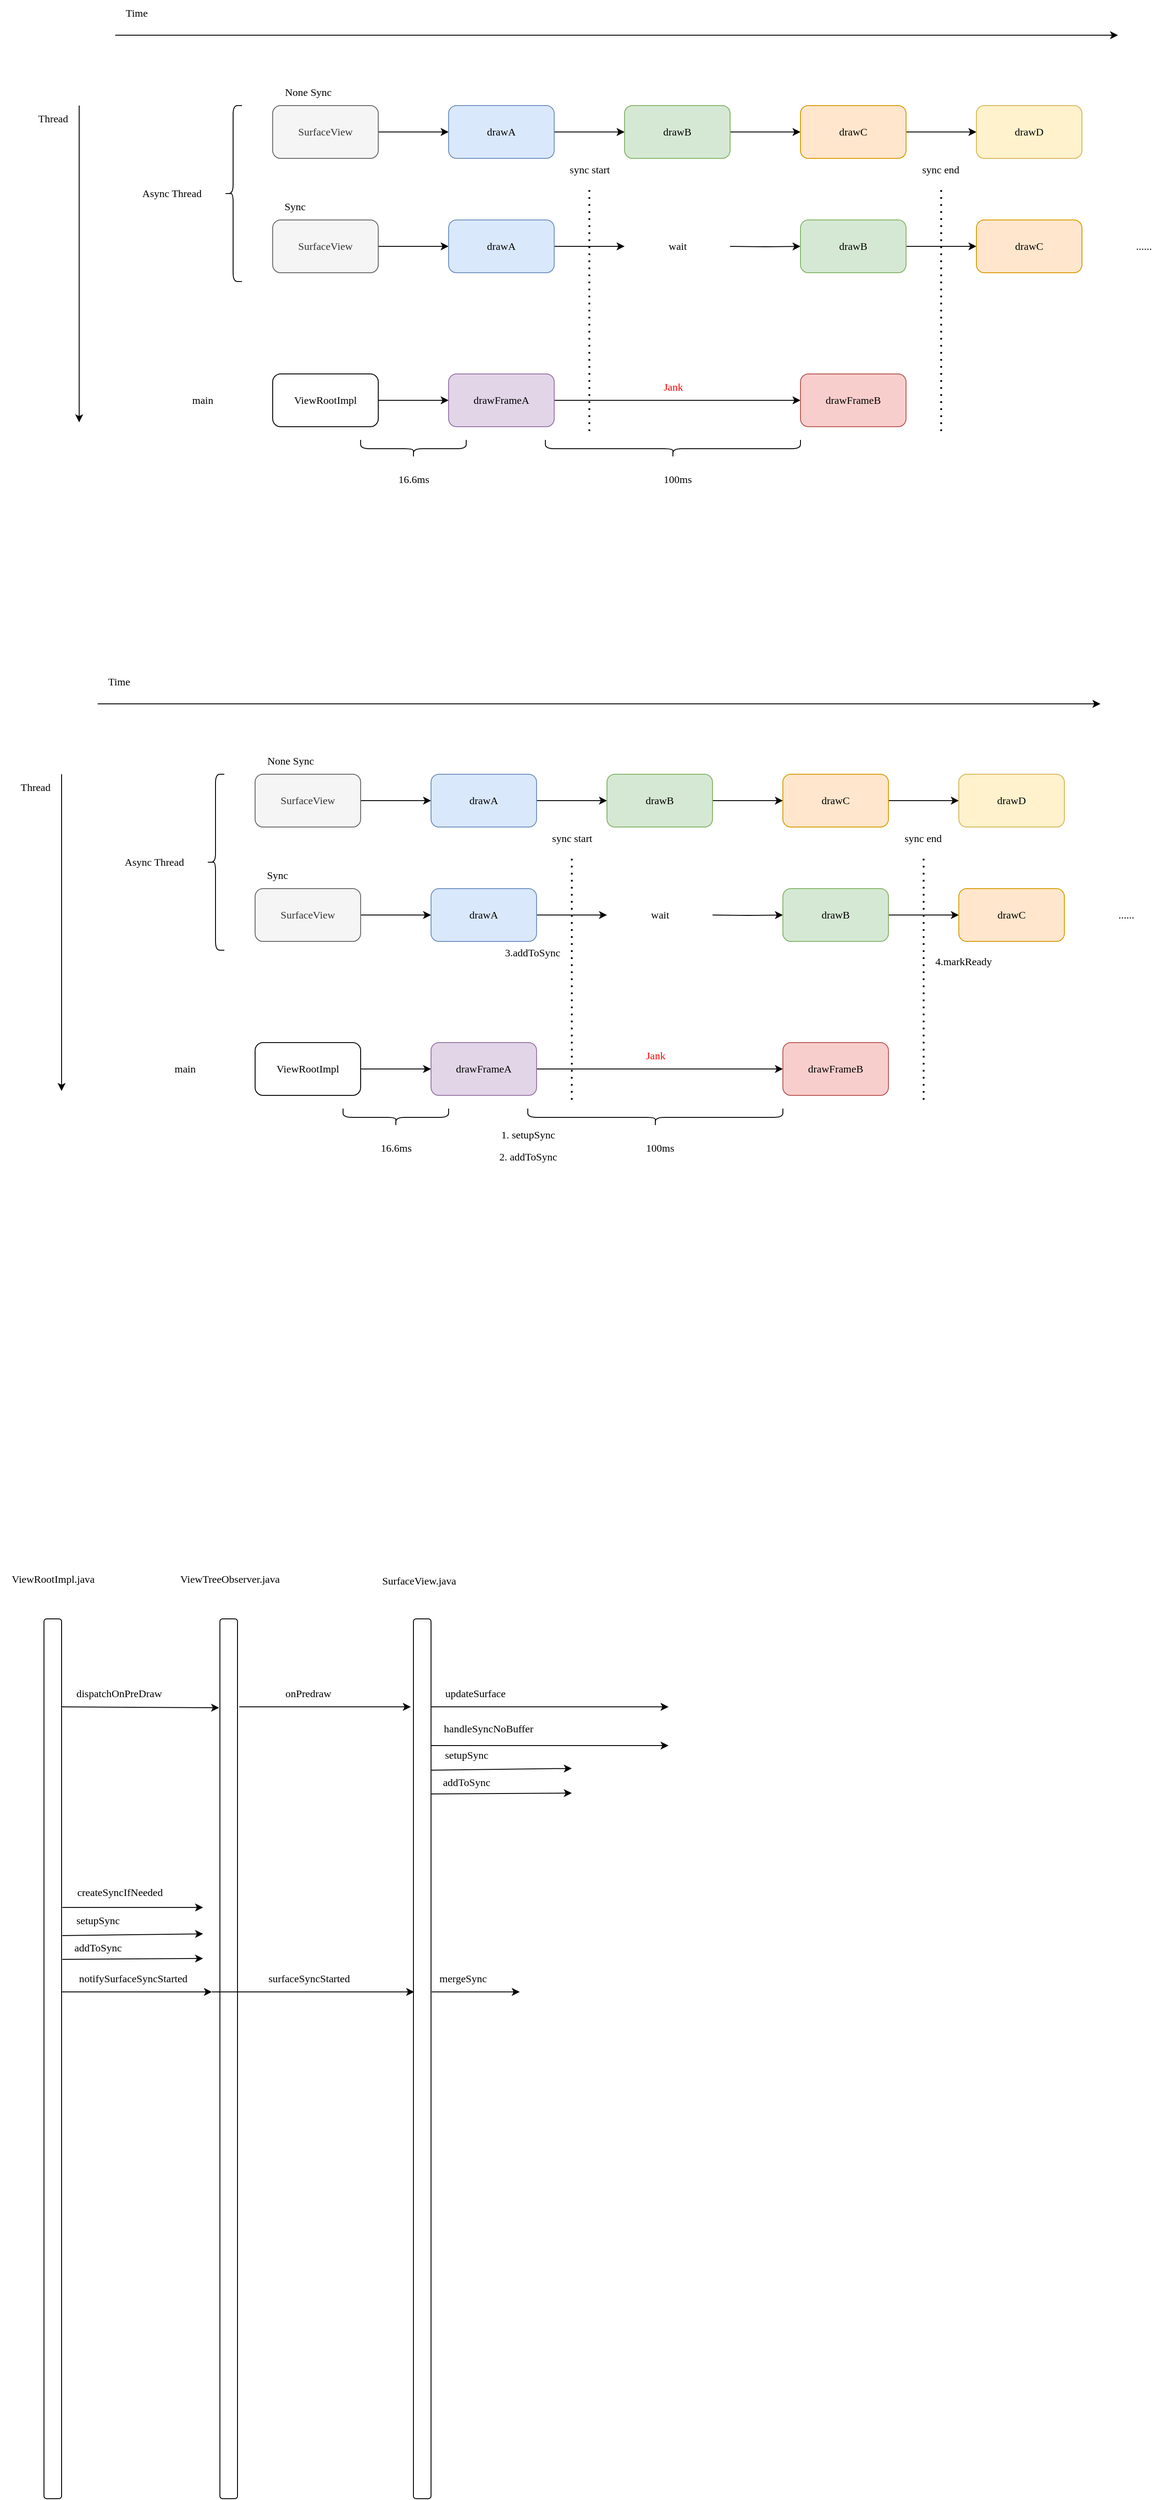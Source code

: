 <mxfile version="25.0.2">
  <diagram name="第 1 页" id="qQHevIHSkx1p849gKRaN">
    <mxGraphModel dx="1966" dy="913" grid="0" gridSize="10" guides="1" tooltips="1" connect="1" arrows="0" fold="1" page="0" pageScale="1" pageWidth="827" pageHeight="1169" math="0" shadow="0">
      <root>
        <mxCell id="0" />
        <mxCell id="1" parent="0" />
        <mxCell id="Lk6fAnRTTomXWJytLBUB-11" value="" style="edgeStyle=orthogonalEdgeStyle;rounded=1;orthogonalLoop=1;jettySize=auto;html=1;fontFamily=Comic Sans MS;" parent="1" source="ReYYnzC1Y4p1CxVWin35-1" target="Lk6fAnRTTomXWJytLBUB-10" edge="1">
          <mxGeometry relative="1" as="geometry" />
        </mxCell>
        <mxCell id="ReYYnzC1Y4p1CxVWin35-1" value="SurfaceView" style="whiteSpace=wrap;html=1;fontFamily=Comic Sans MS;rounded=1;fillColor=#f5f5f5;fontColor=#333333;strokeColor=#666666;" parent="1" vertex="1">
          <mxGeometry x="280" y="250" width="120" height="60" as="geometry" />
        </mxCell>
        <mxCell id="Lk6fAnRTTomXWJytLBUB-6" value="" style="edgeStyle=orthogonalEdgeStyle;rounded=1;orthogonalLoop=1;jettySize=auto;html=1;fontFamily=Comic Sans MS;" parent="1" source="Lk6fAnRTTomXWJytLBUB-1" target="Lk6fAnRTTomXWJytLBUB-5" edge="1">
          <mxGeometry relative="1" as="geometry" />
        </mxCell>
        <mxCell id="Lk6fAnRTTomXWJytLBUB-1" value="ViewRootImpl" style="whiteSpace=wrap;html=1;fontFamily=Comic Sans MS;rounded=1;" parent="1" vertex="1">
          <mxGeometry x="280" y="555" width="120" height="60" as="geometry" />
        </mxCell>
        <mxCell id="Lk6fAnRTTomXWJytLBUB-3" value="Async Thread" style="text;html=1;align=center;verticalAlign=middle;resizable=0;points=[];autosize=1;strokeColor=none;fillColor=none;fontFamily=Comic Sans MS;rounded=1;" parent="1" vertex="1">
          <mxGeometry x="120" y="335" width="90" height="30" as="geometry" />
        </mxCell>
        <mxCell id="Lk6fAnRTTomXWJytLBUB-4" value="main" style="text;html=1;align=center;verticalAlign=middle;resizable=0;points=[];autosize=1;strokeColor=none;fillColor=none;fontFamily=Comic Sans MS;rounded=1;" parent="1" vertex="1">
          <mxGeometry x="175" y="570" width="50" height="30" as="geometry" />
        </mxCell>
        <mxCell id="Lk6fAnRTTomXWJytLBUB-18" style="edgeStyle=orthogonalEdgeStyle;rounded=1;orthogonalLoop=1;jettySize=auto;html=1;fontFamily=Comic Sans MS;" parent="1" source="Lk6fAnRTTomXWJytLBUB-5" target="Lk6fAnRTTomXWJytLBUB-8" edge="1">
          <mxGeometry relative="1" as="geometry">
            <mxPoint x="830" y="585" as="targetPoint" />
          </mxGeometry>
        </mxCell>
        <mxCell id="Lk6fAnRTTomXWJytLBUB-5" value="drawFrameA" style="whiteSpace=wrap;html=1;fontFamily=Comic Sans MS;rounded=1;fillColor=#e1d5e7;strokeColor=#9673a6;" parent="1" vertex="1">
          <mxGeometry x="480" y="555" width="120" height="60" as="geometry" />
        </mxCell>
        <mxCell id="Lk6fAnRTTomXWJytLBUB-8" value="drawFrameB" style="whiteSpace=wrap;html=1;fontFamily=Comic Sans MS;rounded=1;fillColor=#f8cecc;strokeColor=#b85450;" parent="1" vertex="1">
          <mxGeometry x="880" y="555" width="120" height="60" as="geometry" />
        </mxCell>
        <mxCell id="Lk6fAnRTTomXWJytLBUB-13" value="" style="edgeStyle=orthogonalEdgeStyle;rounded=1;orthogonalLoop=1;jettySize=auto;html=1;fontFamily=Comic Sans MS;" parent="1" source="Lk6fAnRTTomXWJytLBUB-10" target="Lk6fAnRTTomXWJytLBUB-12" edge="1">
          <mxGeometry relative="1" as="geometry" />
        </mxCell>
        <mxCell id="Lk6fAnRTTomXWJytLBUB-10" value="drawA" style="whiteSpace=wrap;html=1;fontFamily=Comic Sans MS;rounded=1;fillColor=#dae8fc;strokeColor=#6c8ebf;" parent="1" vertex="1">
          <mxGeometry x="480" y="250" width="120" height="60" as="geometry" />
        </mxCell>
        <mxCell id="Lk6fAnRTTomXWJytLBUB-15" value="" style="edgeStyle=orthogonalEdgeStyle;rounded=1;orthogonalLoop=1;jettySize=auto;html=1;fontFamily=Comic Sans MS;" parent="1" source="Lk6fAnRTTomXWJytLBUB-12" target="Lk6fAnRTTomXWJytLBUB-14" edge="1">
          <mxGeometry relative="1" as="geometry" />
        </mxCell>
        <mxCell id="Lk6fAnRTTomXWJytLBUB-12" value="drawB" style="whiteSpace=wrap;html=1;fontFamily=Comic Sans MS;rounded=1;fillColor=#d5e8d4;strokeColor=#82b366;" parent="1" vertex="1">
          <mxGeometry x="680" y="250" width="120" height="60" as="geometry" />
        </mxCell>
        <mxCell id="Lk6fAnRTTomXWJytLBUB-17" value="" style="edgeStyle=orthogonalEdgeStyle;rounded=1;orthogonalLoop=1;jettySize=auto;html=1;fontFamily=Comic Sans MS;" parent="1" source="Lk6fAnRTTomXWJytLBUB-14" target="Lk6fAnRTTomXWJytLBUB-16" edge="1">
          <mxGeometry relative="1" as="geometry" />
        </mxCell>
        <mxCell id="Lk6fAnRTTomXWJytLBUB-14" value="drawC" style="whiteSpace=wrap;html=1;fontFamily=Comic Sans MS;rounded=1;fillColor=#ffe6cc;strokeColor=#d79b00;" parent="1" vertex="1">
          <mxGeometry x="880" y="250" width="120" height="60" as="geometry" />
        </mxCell>
        <mxCell id="Lk6fAnRTTomXWJytLBUB-16" value="drawD" style="whiteSpace=wrap;html=1;fontFamily=Comic Sans MS;rounded=1;fillColor=#fff2cc;strokeColor=#d6b656;" parent="1" vertex="1">
          <mxGeometry x="1080" y="250" width="120" height="60" as="geometry" />
        </mxCell>
        <mxCell id="Lk6fAnRTTomXWJytLBUB-22" value="" style="shape=curlyBracket;whiteSpace=wrap;html=1;rounded=1;flipH=1;labelPosition=right;verticalLabelPosition=middle;align=left;verticalAlign=middle;rotation=90;fontFamily=Comic Sans MS;" parent="1" vertex="1">
          <mxGeometry x="430" y="580" width="20" height="120" as="geometry" />
        </mxCell>
        <mxCell id="Lk6fAnRTTomXWJytLBUB-23" value="16.6ms" style="text;html=1;align=center;verticalAlign=middle;resizable=0;points=[];autosize=1;strokeColor=none;fillColor=none;fontFamily=Comic Sans MS;rounded=1;" parent="1" vertex="1">
          <mxGeometry x="410" y="660" width="60" height="30" as="geometry" />
        </mxCell>
        <mxCell id="Lk6fAnRTTomXWJytLBUB-24" value="" style="shape=curlyBracket;whiteSpace=wrap;html=1;rounded=1;flipH=1;labelPosition=right;verticalLabelPosition=middle;align=left;verticalAlign=middle;rotation=90;fontFamily=Comic Sans MS;" parent="1" vertex="1">
          <mxGeometry x="725" y="495" width="20" height="290" as="geometry" />
        </mxCell>
        <mxCell id="Lk6fAnRTTomXWJytLBUB-25" value="100ms" style="text;html=1;align=center;verticalAlign=middle;resizable=0;points=[];autosize=1;strokeColor=none;fillColor=none;fontFamily=Comic Sans MS;rounded=1;" parent="1" vertex="1">
          <mxGeometry x="710" y="660" width="60" height="30" as="geometry" />
        </mxCell>
        <mxCell id="Lk6fAnRTTomXWJytLBUB-26" value="" style="edgeStyle=orthogonalEdgeStyle;rounded=1;orthogonalLoop=1;jettySize=auto;html=1;fontFamily=Comic Sans MS;" parent="1" source="Lk6fAnRTTomXWJytLBUB-27" target="Lk6fAnRTTomXWJytLBUB-29" edge="1">
          <mxGeometry relative="1" as="geometry" />
        </mxCell>
        <mxCell id="Lk6fAnRTTomXWJytLBUB-27" value="SurfaceView" style="whiteSpace=wrap;html=1;fontFamily=Comic Sans MS;rounded=1;fillColor=#f5f5f5;fontColor=#333333;strokeColor=#666666;" parent="1" vertex="1">
          <mxGeometry x="280" y="380" width="120" height="60" as="geometry" />
        </mxCell>
        <mxCell id="Lk6fAnRTTomXWJytLBUB-28" value="" style="edgeStyle=orthogonalEdgeStyle;rounded=1;orthogonalLoop=1;jettySize=auto;html=1;fontFamily=Comic Sans MS;" parent="1" source="Lk6fAnRTTomXWJytLBUB-29" edge="1">
          <mxGeometry relative="1" as="geometry">
            <mxPoint x="680" y="410" as="targetPoint" />
          </mxGeometry>
        </mxCell>
        <mxCell id="Lk6fAnRTTomXWJytLBUB-29" value="drawA" style="whiteSpace=wrap;html=1;fontFamily=Comic Sans MS;rounded=1;fillColor=#dae8fc;strokeColor=#6c8ebf;" parent="1" vertex="1">
          <mxGeometry x="480" y="380" width="120" height="60" as="geometry" />
        </mxCell>
        <mxCell id="Lk6fAnRTTomXWJytLBUB-30" value="" style="edgeStyle=orthogonalEdgeStyle;rounded=1;orthogonalLoop=1;jettySize=auto;html=1;fontFamily=Comic Sans MS;" parent="1" target="Lk6fAnRTTomXWJytLBUB-33" edge="1">
          <mxGeometry relative="1" as="geometry">
            <mxPoint x="800" y="410" as="sourcePoint" />
          </mxGeometry>
        </mxCell>
        <mxCell id="Lk6fAnRTTomXWJytLBUB-32" value="" style="edgeStyle=orthogonalEdgeStyle;rounded=1;orthogonalLoop=1;jettySize=auto;html=1;fontFamily=Comic Sans MS;" parent="1" source="Lk6fAnRTTomXWJytLBUB-33" target="Lk6fAnRTTomXWJytLBUB-34" edge="1">
          <mxGeometry relative="1" as="geometry" />
        </mxCell>
        <mxCell id="Lk6fAnRTTomXWJytLBUB-33" value="drawB" style="whiteSpace=wrap;html=1;fontFamily=Comic Sans MS;rounded=1;fillColor=#d5e8d4;strokeColor=#82b366;" parent="1" vertex="1">
          <mxGeometry x="880" y="380" width="120" height="60" as="geometry" />
        </mxCell>
        <mxCell id="Lk6fAnRTTomXWJytLBUB-34" value="drawC" style="whiteSpace=wrap;html=1;fontFamily=Comic Sans MS;rounded=1;fillColor=#ffe6cc;strokeColor=#d79b00;" parent="1" vertex="1">
          <mxGeometry x="1080" y="380" width="120" height="60" as="geometry" />
        </mxCell>
        <mxCell id="Lk6fAnRTTomXWJytLBUB-35" value="wait" style="text;html=1;align=center;verticalAlign=middle;resizable=0;points=[];autosize=1;strokeColor=none;fillColor=none;fontFamily=Comic Sans MS;rounded=1;" parent="1" vertex="1">
          <mxGeometry x="720" y="395" width="40" height="30" as="geometry" />
        </mxCell>
        <mxCell id="Lk6fAnRTTomXWJytLBUB-36" value="......" style="text;html=1;align=center;verticalAlign=middle;resizable=0;points=[];autosize=1;strokeColor=none;fillColor=none;fontFamily=Comic Sans MS;rounded=1;" parent="1" vertex="1">
          <mxGeometry x="1250" y="395" width="40" height="30" as="geometry" />
        </mxCell>
        <mxCell id="Lk6fAnRTTomXWJytLBUB-37" value="None Sync" style="text;html=1;align=center;verticalAlign=middle;resizable=0;points=[];autosize=1;strokeColor=none;fillColor=none;fontFamily=Comic Sans MS;rounded=1;" parent="1" vertex="1">
          <mxGeometry x="280" y="220" width="80" height="30" as="geometry" />
        </mxCell>
        <mxCell id="Lk6fAnRTTomXWJytLBUB-38" value="Sync" style="text;html=1;align=center;verticalAlign=middle;resizable=0;points=[];autosize=1;strokeColor=none;fillColor=none;fontFamily=Comic Sans MS;rounded=1;" parent="1" vertex="1">
          <mxGeometry x="280" y="350" width="50" height="30" as="geometry" />
        </mxCell>
        <mxCell id="Lk6fAnRTTomXWJytLBUB-39" value="" style="endArrow=none;dashed=1;html=1;dashPattern=1 3;strokeWidth=2;rounded=1;fontFamily=Comic Sans MS;" parent="1" edge="1">
          <mxGeometry width="50" height="50" relative="1" as="geometry">
            <mxPoint x="640" y="620" as="sourcePoint" />
            <mxPoint x="640" y="340" as="targetPoint" />
          </mxGeometry>
        </mxCell>
        <mxCell id="Lk6fAnRTTomXWJytLBUB-41" value="" style="endArrow=none;dashed=1;html=1;dashPattern=1 3;strokeWidth=2;rounded=1;fontFamily=Comic Sans MS;" parent="1" edge="1">
          <mxGeometry width="50" height="50" relative="1" as="geometry">
            <mxPoint x="1040" y="620" as="sourcePoint" />
            <mxPoint x="1040" y="340" as="targetPoint" />
          </mxGeometry>
        </mxCell>
        <mxCell id="Lk6fAnRTTomXWJytLBUB-42" value="sync start" style="text;html=1;align=center;verticalAlign=middle;resizable=0;points=[];autosize=1;strokeColor=none;fillColor=none;fontFamily=Comic Sans MS;rounded=1;" parent="1" vertex="1">
          <mxGeometry x="605" y="308" width="70" height="30" as="geometry" />
        </mxCell>
        <mxCell id="Lk6fAnRTTomXWJytLBUB-43" value="sync end" style="text;html=1;align=center;verticalAlign=middle;resizable=0;points=[];autosize=1;strokeColor=none;fillColor=none;fontFamily=Comic Sans MS;rounded=1;" parent="1" vertex="1">
          <mxGeometry x="1004" y="308" width="70" height="30" as="geometry" />
        </mxCell>
        <mxCell id="Lk6fAnRTTomXWJytLBUB-44" value="" style="shape=curlyBracket;whiteSpace=wrap;html=1;rounded=1;labelPosition=left;verticalLabelPosition=middle;align=right;verticalAlign=middle;fontFamily=Comic Sans MS;" parent="1" vertex="1">
          <mxGeometry x="225" y="250" width="20" height="200" as="geometry" />
        </mxCell>
        <mxCell id="Lk6fAnRTTomXWJytLBUB-45" value="" style="edgeStyle=none;orthogonalLoop=1;jettySize=auto;html=1;rounded=1;fontFamily=Comic Sans MS;" parent="1" edge="1">
          <mxGeometry width="100" relative="1" as="geometry">
            <mxPoint x="60" y="250" as="sourcePoint" />
            <mxPoint x="60" y="610" as="targetPoint" />
            <Array as="points" />
          </mxGeometry>
        </mxCell>
        <mxCell id="Lk6fAnRTTomXWJytLBUB-46" value="Thread" style="text;html=1;align=center;verticalAlign=middle;resizable=0;points=[];autosize=1;strokeColor=none;fillColor=none;rounded=1;fontFamily=Comic Sans MS;" parent="1" vertex="1">
          <mxGeometry y="250" width="60" height="30" as="geometry" />
        </mxCell>
        <mxCell id="Lk6fAnRTTomXWJytLBUB-47" value="" style="edgeStyle=none;orthogonalLoop=1;jettySize=auto;html=1;rounded=1;fontFamily=Comic Sans MS;" parent="1" edge="1">
          <mxGeometry width="100" relative="1" as="geometry">
            <mxPoint x="101" y="170" as="sourcePoint" />
            <mxPoint x="1241" y="170" as="targetPoint" />
            <Array as="points" />
          </mxGeometry>
        </mxCell>
        <mxCell id="Lk6fAnRTTomXWJytLBUB-48" value="Time" style="text;html=1;align=center;verticalAlign=middle;resizable=0;points=[];autosize=1;strokeColor=none;fillColor=none;rounded=1;fontFamily=Comic Sans MS;" parent="1" vertex="1">
          <mxGeometry x="100" y="130" width="50" height="30" as="geometry" />
        </mxCell>
        <mxCell id="Lk6fAnRTTomXWJytLBUB-49" value="Jank" style="text;html=1;align=center;verticalAlign=middle;resizable=0;points=[];autosize=1;strokeColor=none;fillColor=none;fontFamily=Comic Sans MS;fontColor=#FF0000;rounded=1;" parent="1" vertex="1">
          <mxGeometry x="710" y="555" width="50" height="30" as="geometry" />
        </mxCell>
        <mxCell id="Ou0QLrP8aoFWvQa2le-a-1" value="" style="edgeStyle=orthogonalEdgeStyle;rounded=1;orthogonalLoop=1;jettySize=auto;html=1;fontFamily=Comic Sans MS;" parent="1" source="Ou0QLrP8aoFWvQa2le-a-2" target="Ou0QLrP8aoFWvQa2le-a-11" edge="1">
          <mxGeometry relative="1" as="geometry" />
        </mxCell>
        <mxCell id="Ou0QLrP8aoFWvQa2le-a-2" value="SurfaceView" style="whiteSpace=wrap;html=1;fontFamily=Comic Sans MS;rounded=1;fillColor=#f5f5f5;fontColor=#333333;strokeColor=#666666;" parent="1" vertex="1">
          <mxGeometry x="260" y="1010" width="120" height="60" as="geometry" />
        </mxCell>
        <mxCell id="Ou0QLrP8aoFWvQa2le-a-3" value="" style="edgeStyle=orthogonalEdgeStyle;rounded=1;orthogonalLoop=1;jettySize=auto;html=1;fontFamily=Comic Sans MS;" parent="1" source="Ou0QLrP8aoFWvQa2le-a-4" target="Ou0QLrP8aoFWvQa2le-a-8" edge="1">
          <mxGeometry relative="1" as="geometry" />
        </mxCell>
        <mxCell id="Ou0QLrP8aoFWvQa2le-a-4" value="ViewRootImpl" style="whiteSpace=wrap;html=1;fontFamily=Comic Sans MS;rounded=1;" parent="1" vertex="1">
          <mxGeometry x="260" y="1315" width="120" height="60" as="geometry" />
        </mxCell>
        <mxCell id="Ou0QLrP8aoFWvQa2le-a-5" value="Async Thread" style="text;html=1;align=center;verticalAlign=middle;resizable=0;points=[];autosize=1;strokeColor=none;fillColor=none;fontFamily=Comic Sans MS;rounded=1;" parent="1" vertex="1">
          <mxGeometry x="100" y="1095" width="90" height="30" as="geometry" />
        </mxCell>
        <mxCell id="Ou0QLrP8aoFWvQa2le-a-6" value="main" style="text;html=1;align=center;verticalAlign=middle;resizable=0;points=[];autosize=1;strokeColor=none;fillColor=none;fontFamily=Comic Sans MS;rounded=1;" parent="1" vertex="1">
          <mxGeometry x="155" y="1330" width="50" height="30" as="geometry" />
        </mxCell>
        <mxCell id="Ou0QLrP8aoFWvQa2le-a-7" style="edgeStyle=orthogonalEdgeStyle;rounded=1;orthogonalLoop=1;jettySize=auto;html=1;fontFamily=Comic Sans MS;" parent="1" source="Ou0QLrP8aoFWvQa2le-a-8" target="Ou0QLrP8aoFWvQa2le-a-9" edge="1">
          <mxGeometry relative="1" as="geometry">
            <mxPoint x="810" y="1345" as="targetPoint" />
          </mxGeometry>
        </mxCell>
        <mxCell id="Ou0QLrP8aoFWvQa2le-a-8" value="drawFrameA" style="whiteSpace=wrap;html=1;fontFamily=Comic Sans MS;rounded=1;fillColor=#e1d5e7;strokeColor=#9673a6;" parent="1" vertex="1">
          <mxGeometry x="460" y="1315" width="120" height="60" as="geometry" />
        </mxCell>
        <mxCell id="Ou0QLrP8aoFWvQa2le-a-9" value="drawFrameB" style="whiteSpace=wrap;html=1;fontFamily=Comic Sans MS;rounded=1;fillColor=#f8cecc;strokeColor=#b85450;" parent="1" vertex="1">
          <mxGeometry x="860" y="1315" width="120" height="60" as="geometry" />
        </mxCell>
        <mxCell id="Ou0QLrP8aoFWvQa2le-a-10" value="" style="edgeStyle=orthogonalEdgeStyle;rounded=1;orthogonalLoop=1;jettySize=auto;html=1;fontFamily=Comic Sans MS;" parent="1" source="Ou0QLrP8aoFWvQa2le-a-11" target="Ou0QLrP8aoFWvQa2le-a-13" edge="1">
          <mxGeometry relative="1" as="geometry" />
        </mxCell>
        <mxCell id="Ou0QLrP8aoFWvQa2le-a-11" value="drawA" style="whiteSpace=wrap;html=1;fontFamily=Comic Sans MS;rounded=1;fillColor=#dae8fc;strokeColor=#6c8ebf;" parent="1" vertex="1">
          <mxGeometry x="460" y="1010" width="120" height="60" as="geometry" />
        </mxCell>
        <mxCell id="Ou0QLrP8aoFWvQa2le-a-12" value="" style="edgeStyle=orthogonalEdgeStyle;rounded=1;orthogonalLoop=1;jettySize=auto;html=1;fontFamily=Comic Sans MS;" parent="1" source="Ou0QLrP8aoFWvQa2le-a-13" target="Ou0QLrP8aoFWvQa2le-a-15" edge="1">
          <mxGeometry relative="1" as="geometry" />
        </mxCell>
        <mxCell id="Ou0QLrP8aoFWvQa2le-a-13" value="drawB" style="whiteSpace=wrap;html=1;fontFamily=Comic Sans MS;rounded=1;fillColor=#d5e8d4;strokeColor=#82b366;" parent="1" vertex="1">
          <mxGeometry x="660" y="1010" width="120" height="60" as="geometry" />
        </mxCell>
        <mxCell id="Ou0QLrP8aoFWvQa2le-a-14" value="" style="edgeStyle=orthogonalEdgeStyle;rounded=1;orthogonalLoop=1;jettySize=auto;html=1;fontFamily=Comic Sans MS;" parent="1" source="Ou0QLrP8aoFWvQa2le-a-15" target="Ou0QLrP8aoFWvQa2le-a-16" edge="1">
          <mxGeometry relative="1" as="geometry" />
        </mxCell>
        <mxCell id="Ou0QLrP8aoFWvQa2le-a-15" value="drawC" style="whiteSpace=wrap;html=1;fontFamily=Comic Sans MS;rounded=1;fillColor=#ffe6cc;strokeColor=#d79b00;" parent="1" vertex="1">
          <mxGeometry x="860" y="1010" width="120" height="60" as="geometry" />
        </mxCell>
        <mxCell id="Ou0QLrP8aoFWvQa2le-a-16" value="drawD" style="whiteSpace=wrap;html=1;fontFamily=Comic Sans MS;rounded=1;fillColor=#fff2cc;strokeColor=#d6b656;" parent="1" vertex="1">
          <mxGeometry x="1060" y="1010" width="120" height="60" as="geometry" />
        </mxCell>
        <mxCell id="Ou0QLrP8aoFWvQa2le-a-17" value="" style="shape=curlyBracket;whiteSpace=wrap;html=1;rounded=1;flipH=1;labelPosition=right;verticalLabelPosition=middle;align=left;verticalAlign=middle;rotation=90;fontFamily=Comic Sans MS;" parent="1" vertex="1">
          <mxGeometry x="410" y="1340" width="20" height="120" as="geometry" />
        </mxCell>
        <mxCell id="Ou0QLrP8aoFWvQa2le-a-18" value="16.6ms" style="text;html=1;align=center;verticalAlign=middle;resizable=0;points=[];autosize=1;strokeColor=none;fillColor=none;fontFamily=Comic Sans MS;rounded=1;" parent="1" vertex="1">
          <mxGeometry x="390" y="1420" width="60" height="30" as="geometry" />
        </mxCell>
        <mxCell id="Ou0QLrP8aoFWvQa2le-a-19" value="" style="shape=curlyBracket;whiteSpace=wrap;html=1;rounded=1;flipH=1;labelPosition=right;verticalLabelPosition=middle;align=left;verticalAlign=middle;rotation=90;fontFamily=Comic Sans MS;" parent="1" vertex="1">
          <mxGeometry x="705" y="1255" width="20" height="290" as="geometry" />
        </mxCell>
        <mxCell id="Ou0QLrP8aoFWvQa2le-a-20" value="100ms" style="text;html=1;align=center;verticalAlign=middle;resizable=0;points=[];autosize=1;strokeColor=none;fillColor=none;fontFamily=Comic Sans MS;rounded=1;" parent="1" vertex="1">
          <mxGeometry x="690" y="1420" width="60" height="30" as="geometry" />
        </mxCell>
        <mxCell id="Ou0QLrP8aoFWvQa2le-a-21" value="" style="edgeStyle=orthogonalEdgeStyle;rounded=1;orthogonalLoop=1;jettySize=auto;html=1;fontFamily=Comic Sans MS;" parent="1" source="Ou0QLrP8aoFWvQa2le-a-22" target="Ou0QLrP8aoFWvQa2le-a-24" edge="1">
          <mxGeometry relative="1" as="geometry" />
        </mxCell>
        <mxCell id="Ou0QLrP8aoFWvQa2le-a-22" value="SurfaceView" style="whiteSpace=wrap;html=1;fontFamily=Comic Sans MS;rounded=1;fillColor=#f5f5f5;fontColor=#333333;strokeColor=#666666;" parent="1" vertex="1">
          <mxGeometry x="260" y="1140" width="120" height="60" as="geometry" />
        </mxCell>
        <mxCell id="Ou0QLrP8aoFWvQa2le-a-23" value="" style="edgeStyle=orthogonalEdgeStyle;rounded=1;orthogonalLoop=1;jettySize=auto;html=1;fontFamily=Comic Sans MS;" parent="1" source="Ou0QLrP8aoFWvQa2le-a-24" edge="1">
          <mxGeometry relative="1" as="geometry">
            <mxPoint x="660" y="1170" as="targetPoint" />
          </mxGeometry>
        </mxCell>
        <mxCell id="Ou0QLrP8aoFWvQa2le-a-24" value="drawA" style="whiteSpace=wrap;html=1;fontFamily=Comic Sans MS;rounded=1;fillColor=#dae8fc;strokeColor=#6c8ebf;" parent="1" vertex="1">
          <mxGeometry x="460" y="1140" width="120" height="60" as="geometry" />
        </mxCell>
        <mxCell id="Ou0QLrP8aoFWvQa2le-a-25" value="" style="edgeStyle=orthogonalEdgeStyle;rounded=1;orthogonalLoop=1;jettySize=auto;html=1;fontFamily=Comic Sans MS;" parent="1" target="Ou0QLrP8aoFWvQa2le-a-27" edge="1">
          <mxGeometry relative="1" as="geometry">
            <mxPoint x="780" y="1170" as="sourcePoint" />
          </mxGeometry>
        </mxCell>
        <mxCell id="Ou0QLrP8aoFWvQa2le-a-26" value="" style="edgeStyle=orthogonalEdgeStyle;rounded=1;orthogonalLoop=1;jettySize=auto;html=1;fontFamily=Comic Sans MS;" parent="1" source="Ou0QLrP8aoFWvQa2le-a-27" target="Ou0QLrP8aoFWvQa2le-a-28" edge="1">
          <mxGeometry relative="1" as="geometry" />
        </mxCell>
        <mxCell id="Ou0QLrP8aoFWvQa2le-a-27" value="drawB" style="whiteSpace=wrap;html=1;fontFamily=Comic Sans MS;rounded=1;fillColor=#d5e8d4;strokeColor=#82b366;" parent="1" vertex="1">
          <mxGeometry x="860" y="1140" width="120" height="60" as="geometry" />
        </mxCell>
        <mxCell id="Ou0QLrP8aoFWvQa2le-a-28" value="drawC" style="whiteSpace=wrap;html=1;fontFamily=Comic Sans MS;rounded=1;fillColor=#ffe6cc;strokeColor=#d79b00;" parent="1" vertex="1">
          <mxGeometry x="1060" y="1140" width="120" height="60" as="geometry" />
        </mxCell>
        <mxCell id="Ou0QLrP8aoFWvQa2le-a-29" value="wait" style="text;html=1;align=center;verticalAlign=middle;resizable=0;points=[];autosize=1;strokeColor=none;fillColor=none;fontFamily=Comic Sans MS;rounded=1;" parent="1" vertex="1">
          <mxGeometry x="700" y="1155" width="40" height="30" as="geometry" />
        </mxCell>
        <mxCell id="Ou0QLrP8aoFWvQa2le-a-30" value="......" style="text;html=1;align=center;verticalAlign=middle;resizable=0;points=[];autosize=1;strokeColor=none;fillColor=none;fontFamily=Comic Sans MS;rounded=1;" parent="1" vertex="1">
          <mxGeometry x="1230" y="1155" width="40" height="30" as="geometry" />
        </mxCell>
        <mxCell id="Ou0QLrP8aoFWvQa2le-a-31" value="None Sync" style="text;html=1;align=center;verticalAlign=middle;resizable=0;points=[];autosize=1;strokeColor=none;fillColor=none;fontFamily=Comic Sans MS;rounded=1;" parent="1" vertex="1">
          <mxGeometry x="260" y="980" width="80" height="30" as="geometry" />
        </mxCell>
        <mxCell id="Ou0QLrP8aoFWvQa2le-a-32" value="Sync" style="text;html=1;align=center;verticalAlign=middle;resizable=0;points=[];autosize=1;strokeColor=none;fillColor=none;fontFamily=Comic Sans MS;rounded=1;" parent="1" vertex="1">
          <mxGeometry x="260" y="1110" width="50" height="30" as="geometry" />
        </mxCell>
        <mxCell id="Ou0QLrP8aoFWvQa2le-a-33" value="" style="endArrow=none;dashed=1;html=1;dashPattern=1 3;strokeWidth=2;rounded=1;fontFamily=Comic Sans MS;" parent="1" edge="1">
          <mxGeometry width="50" height="50" relative="1" as="geometry">
            <mxPoint x="620" y="1380" as="sourcePoint" />
            <mxPoint x="620" y="1100" as="targetPoint" />
          </mxGeometry>
        </mxCell>
        <mxCell id="Ou0QLrP8aoFWvQa2le-a-34" value="" style="endArrow=none;dashed=1;html=1;dashPattern=1 3;strokeWidth=2;rounded=1;fontFamily=Comic Sans MS;" parent="1" edge="1">
          <mxGeometry width="50" height="50" relative="1" as="geometry">
            <mxPoint x="1020" y="1380" as="sourcePoint" />
            <mxPoint x="1020" y="1100" as="targetPoint" />
          </mxGeometry>
        </mxCell>
        <mxCell id="Ou0QLrP8aoFWvQa2le-a-35" value="sync start" style="text;html=1;align=center;verticalAlign=middle;resizable=0;points=[];autosize=1;strokeColor=none;fillColor=none;fontFamily=Comic Sans MS;rounded=1;" parent="1" vertex="1">
          <mxGeometry x="585" y="1068" width="70" height="30" as="geometry" />
        </mxCell>
        <mxCell id="Ou0QLrP8aoFWvQa2le-a-36" value="sync end" style="text;html=1;align=center;verticalAlign=middle;resizable=0;points=[];autosize=1;strokeColor=none;fillColor=none;fontFamily=Comic Sans MS;rounded=1;" parent="1" vertex="1">
          <mxGeometry x="984" y="1068" width="70" height="30" as="geometry" />
        </mxCell>
        <mxCell id="Ou0QLrP8aoFWvQa2le-a-37" value="" style="shape=curlyBracket;whiteSpace=wrap;html=1;rounded=1;labelPosition=left;verticalLabelPosition=middle;align=right;verticalAlign=middle;fontFamily=Comic Sans MS;" parent="1" vertex="1">
          <mxGeometry x="205" y="1010" width="20" height="200" as="geometry" />
        </mxCell>
        <mxCell id="Ou0QLrP8aoFWvQa2le-a-38" value="" style="edgeStyle=none;orthogonalLoop=1;jettySize=auto;html=1;rounded=1;fontFamily=Comic Sans MS;" parent="1" edge="1">
          <mxGeometry width="100" relative="1" as="geometry">
            <mxPoint x="40" y="1010" as="sourcePoint" />
            <mxPoint x="40" y="1370" as="targetPoint" />
            <Array as="points" />
          </mxGeometry>
        </mxCell>
        <mxCell id="Ou0QLrP8aoFWvQa2le-a-39" value="Thread" style="text;html=1;align=center;verticalAlign=middle;resizable=0;points=[];autosize=1;strokeColor=none;fillColor=none;rounded=1;fontFamily=Comic Sans MS;" parent="1" vertex="1">
          <mxGeometry x="-20" y="1010" width="60" height="30" as="geometry" />
        </mxCell>
        <mxCell id="Ou0QLrP8aoFWvQa2le-a-40" value="" style="edgeStyle=none;orthogonalLoop=1;jettySize=auto;html=1;rounded=1;fontFamily=Comic Sans MS;" parent="1" edge="1">
          <mxGeometry width="100" relative="1" as="geometry">
            <mxPoint x="81" y="930" as="sourcePoint" />
            <mxPoint x="1221" y="930" as="targetPoint" />
            <Array as="points" />
          </mxGeometry>
        </mxCell>
        <mxCell id="Ou0QLrP8aoFWvQa2le-a-41" value="Time" style="text;html=1;align=center;verticalAlign=middle;resizable=0;points=[];autosize=1;strokeColor=none;fillColor=none;rounded=1;fontFamily=Comic Sans MS;" parent="1" vertex="1">
          <mxGeometry x="80" y="890" width="50" height="30" as="geometry" />
        </mxCell>
        <mxCell id="Ou0QLrP8aoFWvQa2le-a-42" value="Jank" style="text;html=1;align=center;verticalAlign=middle;resizable=0;points=[];autosize=1;strokeColor=none;fillColor=none;fontFamily=Comic Sans MS;fontColor=#FF0000;rounded=1;" parent="1" vertex="1">
          <mxGeometry x="690" y="1315" width="50" height="30" as="geometry" />
        </mxCell>
        <mxCell id="Ou0QLrP8aoFWvQa2le-a-43" value="1. setupSync" style="text;html=1;align=center;verticalAlign=middle;resizable=0;points=[];autosize=1;strokeColor=none;fillColor=none;rounded=1;fontFamily=Comic Sans MS;" parent="1" vertex="1">
          <mxGeometry x="530" y="1405" width="80" height="30" as="geometry" />
        </mxCell>
        <mxCell id="Ou0QLrP8aoFWvQa2le-a-44" value="2. addToSync" style="text;html=1;align=center;verticalAlign=middle;resizable=0;points=[];autosize=1;strokeColor=none;fillColor=none;rounded=1;fontFamily=Comic Sans MS;" parent="1" vertex="1">
          <mxGeometry x="525" y="1430" width="90" height="30" as="geometry" />
        </mxCell>
        <mxCell id="Ou0QLrP8aoFWvQa2le-a-45" value="3.addToSync" style="text;html=1;align=center;verticalAlign=middle;resizable=0;points=[];autosize=1;strokeColor=none;fillColor=none;rounded=1;fontFamily=Comic Sans MS;" parent="1" vertex="1">
          <mxGeometry x="530" y="1198" width="90" height="30" as="geometry" />
        </mxCell>
        <mxCell id="Ou0QLrP8aoFWvQa2le-a-46" value="4.markReady" style="text;html=1;align=center;verticalAlign=middle;resizable=0;points=[];autosize=1;strokeColor=none;fillColor=none;rounded=1;fontFamily=Comic Sans MS;" parent="1" vertex="1">
          <mxGeometry x="1020" y="1208" width="90" height="30" as="geometry" />
        </mxCell>
        <mxCell id="zDaAKq_reZnYqXrrWw8v-2" value="" style="whiteSpace=wrap;html=1;rounded=1;fontFamily=Comic Sans MS;" vertex="1" parent="1">
          <mxGeometry x="20" y="1970" width="20" height="1000" as="geometry" />
        </mxCell>
        <mxCell id="zDaAKq_reZnYqXrrWw8v-3" value="ViewRootImpl.java" style="text;html=1;align=center;verticalAlign=middle;resizable=0;points=[];autosize=1;strokeColor=none;fillColor=none;rounded=1;fontFamily=Comic Sans MS;" vertex="1" parent="1">
          <mxGeometry x="-30" y="1910" width="120" height="30" as="geometry" />
        </mxCell>
        <mxCell id="zDaAKq_reZnYqXrrWw8v-4" value="" style="whiteSpace=wrap;html=1;rounded=1;fontFamily=Comic Sans MS;" vertex="1" parent="1">
          <mxGeometry x="220" y="1970" width="20" height="1000" as="geometry" />
        </mxCell>
        <mxCell id="zDaAKq_reZnYqXrrWw8v-5" value="" style="edgeStyle=none;orthogonalLoop=1;jettySize=auto;html=1;rounded=1;entryX=-0.05;entryY=0.101;entryDx=0;entryDy=0;entryPerimeter=0;fontFamily=Comic Sans MS;" edge="1" parent="1" target="zDaAKq_reZnYqXrrWw8v-4">
          <mxGeometry width="100" relative="1" as="geometry">
            <mxPoint x="40" y="2070" as="sourcePoint" />
            <mxPoint x="140" y="2070" as="targetPoint" />
            <Array as="points" />
          </mxGeometry>
        </mxCell>
        <mxCell id="zDaAKq_reZnYqXrrWw8v-6" value="dispatchOnPreDraw" style="text;html=1;align=center;verticalAlign=middle;resizable=0;points=[];autosize=1;strokeColor=none;fillColor=none;rounded=1;fontFamily=Comic Sans MS;" vertex="1" parent="1">
          <mxGeometry x="45" y="2040" width="120" height="30" as="geometry" />
        </mxCell>
        <mxCell id="zDaAKq_reZnYqXrrWw8v-7" value="ViewTreeObserver.java" style="text;html=1;align=center;verticalAlign=middle;resizable=0;points=[];autosize=1;strokeColor=none;fillColor=none;rounded=1;fontFamily=Comic Sans MS;" vertex="1" parent="1">
          <mxGeometry x="165" y="1912" width="131" height="26" as="geometry" />
        </mxCell>
        <mxCell id="zDaAKq_reZnYqXrrWw8v-8" value="" style="whiteSpace=wrap;html=1;rounded=1;fontFamily=Comic Sans MS;" vertex="1" parent="1">
          <mxGeometry x="440" y="1970" width="20" height="1000" as="geometry" />
        </mxCell>
        <mxCell id="zDaAKq_reZnYqXrrWw8v-9" value="SurfaceView.java" style="text;html=1;align=center;verticalAlign=middle;resizable=0;points=[];autosize=1;strokeColor=none;fillColor=none;rounded=1;fontFamily=Comic Sans MS;" vertex="1" parent="1">
          <mxGeometry x="395" y="1914" width="102" height="26" as="geometry" />
        </mxCell>
        <mxCell id="zDaAKq_reZnYqXrrWw8v-10" value="" style="edgeStyle=none;orthogonalLoop=1;jettySize=auto;html=1;rounded=1;exitX=1.1;exitY=0.1;exitDx=0;exitDy=0;exitPerimeter=0;fontFamily=Comic Sans MS;" edge="1" parent="1" source="zDaAKq_reZnYqXrrWw8v-4">
          <mxGeometry width="100" relative="1" as="geometry">
            <mxPoint x="240" y="2070" as="sourcePoint" />
            <mxPoint x="437" y="2070" as="targetPoint" />
            <Array as="points" />
          </mxGeometry>
        </mxCell>
        <mxCell id="zDaAKq_reZnYqXrrWw8v-13" value="" style="edgeStyle=none;orthogonalLoop=1;jettySize=auto;html=1;rounded=1;fontFamily=Comic Sans MS;" edge="1" parent="1">
          <mxGeometry width="100" relative="1" as="geometry">
            <mxPoint x="460" y="2070" as="sourcePoint" />
            <mxPoint x="730" y="2070" as="targetPoint" />
            <Array as="points">
              <mxPoint x="610" y="2070" />
            </Array>
          </mxGeometry>
        </mxCell>
        <mxCell id="zDaAKq_reZnYqXrrWw8v-14" value="updateSurface" style="text;html=1;align=center;verticalAlign=middle;resizable=0;points=[];autosize=1;strokeColor=none;fillColor=none;rounded=1;fontFamily=Comic Sans MS;" vertex="1" parent="1">
          <mxGeometry x="465" y="2040" width="90" height="30" as="geometry" />
        </mxCell>
        <mxCell id="zDaAKq_reZnYqXrrWw8v-16" value="handleSyncNoBuffer" style="text;html=1;align=center;verticalAlign=middle;resizable=0;points=[];autosize=1;strokeColor=none;fillColor=none;rounded=1;fontFamily=Comic Sans MS;" vertex="1" parent="1">
          <mxGeometry x="460" y="2080" width="130" height="30" as="geometry" />
        </mxCell>
        <mxCell id="zDaAKq_reZnYqXrrWw8v-17" value="" style="edgeStyle=none;orthogonalLoop=1;jettySize=auto;html=1;rounded=1;fontFamily=Comic Sans MS;" edge="1" parent="1">
          <mxGeometry width="100" relative="1" as="geometry">
            <mxPoint x="460" y="2114" as="sourcePoint" />
            <mxPoint x="730" y="2114" as="targetPoint" />
            <Array as="points">
              <mxPoint x="610" y="2114" />
            </Array>
          </mxGeometry>
        </mxCell>
        <mxCell id="zDaAKq_reZnYqXrrWw8v-18" value="onPredraw" style="text;html=1;align=center;verticalAlign=middle;resizable=0;points=[];autosize=1;strokeColor=none;fillColor=none;rounded=1;fontFamily=Comic Sans MS;" vertex="1" parent="1">
          <mxGeometry x="280" y="2040" width="80" height="30" as="geometry" />
        </mxCell>
        <mxCell id="zDaAKq_reZnYqXrrWw8v-19" value="" style="edgeStyle=none;orthogonalLoop=1;jettySize=auto;html=1;rounded=1;fontFamily=Comic Sans MS;" edge="1" parent="1">
          <mxGeometry width="100" relative="1" as="geometry">
            <mxPoint x="40.84" y="2298" as="sourcePoint" />
            <mxPoint x="200.84" y="2298" as="targetPoint" />
            <Array as="points" />
          </mxGeometry>
        </mxCell>
        <mxCell id="zDaAKq_reZnYqXrrWw8v-20" value="createSyncIfNeeded" style="text;html=1;align=center;verticalAlign=middle;resizable=0;points=[];autosize=1;strokeColor=none;fillColor=none;rounded=1;fontFamily=Comic Sans MS;" vertex="1" parent="1">
          <mxGeometry x="45.84" y="2266" width="120" height="30" as="geometry" />
        </mxCell>
        <mxCell id="zDaAKq_reZnYqXrrWw8v-21" value="" style="edgeStyle=none;orthogonalLoop=1;jettySize=auto;html=1;rounded=1;fontFamily=Comic Sans MS;" edge="1" parent="1">
          <mxGeometry width="100" relative="1" as="geometry">
            <mxPoint x="40.84" y="2330" as="sourcePoint" />
            <mxPoint x="200.84" y="2328" as="targetPoint" />
            <Array as="points" />
          </mxGeometry>
        </mxCell>
        <mxCell id="zDaAKq_reZnYqXrrWw8v-22" value="setupSync" style="text;html=1;align=center;verticalAlign=middle;resizable=0;points=[];autosize=1;strokeColor=none;fillColor=none;rounded=1;fontFamily=Comic Sans MS;" vertex="1" parent="1">
          <mxGeometry x="45.84" y="2298" width="70" height="30" as="geometry" />
        </mxCell>
        <mxCell id="zDaAKq_reZnYqXrrWw8v-23" value="" style="edgeStyle=none;orthogonalLoop=1;jettySize=auto;html=1;rounded=1;fontFamily=Comic Sans MS;" edge="1" parent="1">
          <mxGeometry width="100" relative="1" as="geometry">
            <mxPoint x="40.84" y="2357" as="sourcePoint" />
            <mxPoint x="200.84" y="2356" as="targetPoint" />
            <Array as="points" />
          </mxGeometry>
        </mxCell>
        <mxCell id="zDaAKq_reZnYqXrrWw8v-24" value="addToSync" style="text;html=1;align=center;verticalAlign=middle;resizable=0;points=[];autosize=1;strokeColor=none;fillColor=none;rounded=1;fontFamily=Comic Sans MS;" vertex="1" parent="1">
          <mxGeometry x="40.84" y="2329" width="80" height="30" as="geometry" />
        </mxCell>
        <mxCell id="zDaAKq_reZnYqXrrWw8v-26" value="notifySurfaceSyncStarted" style="text;html=1;align=center;verticalAlign=middle;resizable=0;points=[];autosize=1;strokeColor=none;fillColor=none;rounded=1;fontFamily=Comic Sans MS;" vertex="1" parent="1">
          <mxGeometry x="45.84" y="2364" width="150" height="30" as="geometry" />
        </mxCell>
        <mxCell id="zDaAKq_reZnYqXrrWw8v-27" value="" style="edgeStyle=none;orthogonalLoop=1;jettySize=auto;html=1;rounded=1;entryX=0.984;entryY=0.964;entryDx=0;entryDy=0;entryPerimeter=0;exitX=0.958;exitY=0.246;exitDx=0;exitDy=0;exitPerimeter=0;fontFamily=Comic Sans MS;" edge="1" parent="1">
          <mxGeometry width="100" relative="1" as="geometry">
            <mxPoint x="40.0" y="2394" as="sourcePoint" />
            <mxPoint x="210.84" y="2394" as="targetPoint" />
            <Array as="points" />
          </mxGeometry>
        </mxCell>
        <mxCell id="zDaAKq_reZnYqXrrWw8v-28" value="" style="edgeStyle=none;orthogonalLoop=1;jettySize=auto;html=1;rounded=1;fontFamily=Comic Sans MS;" edge="1" parent="1">
          <mxGeometry width="100" relative="1" as="geometry">
            <mxPoint x="210.84" y="2394" as="sourcePoint" />
            <mxPoint x="440.84" y="2394" as="targetPoint" />
            <Array as="points" />
          </mxGeometry>
        </mxCell>
        <mxCell id="zDaAKq_reZnYqXrrWw8v-29" value="surfaceSyncStarted" style="text;html=1;align=center;verticalAlign=middle;resizable=0;points=[];autosize=1;strokeColor=none;fillColor=none;rounded=1;fontFamily=Comic Sans MS;" vertex="1" parent="1">
          <mxGeometry x="260.84" y="2364" width="120" height="30" as="geometry" />
        </mxCell>
        <mxCell id="zDaAKq_reZnYqXrrWw8v-30" value="" style="edgeStyle=none;orthogonalLoop=1;jettySize=auto;html=1;rounded=1;fontFamily=Comic Sans MS;" edge="1" parent="1">
          <mxGeometry width="100" relative="1" as="geometry">
            <mxPoint x="460.84" y="2394" as="sourcePoint" />
            <mxPoint x="560.84" y="2394" as="targetPoint" />
            <Array as="points" />
          </mxGeometry>
        </mxCell>
        <mxCell id="zDaAKq_reZnYqXrrWw8v-31" value="mergeSync" style="text;html=1;align=center;verticalAlign=middle;resizable=0;points=[];autosize=1;strokeColor=none;fillColor=none;rounded=1;fontFamily=Comic Sans MS;" vertex="1" parent="1">
          <mxGeometry x="455.84" y="2364" width="80" height="30" as="geometry" />
        </mxCell>
        <mxCell id="zDaAKq_reZnYqXrrWw8v-33" value="" style="edgeStyle=none;orthogonalLoop=1;jettySize=auto;html=1;rounded=1;fontFamily=Comic Sans MS;" edge="1" parent="1">
          <mxGeometry width="100" relative="1" as="geometry">
            <mxPoint x="460" y="2142" as="sourcePoint" />
            <mxPoint x="620" y="2140" as="targetPoint" />
            <Array as="points" />
          </mxGeometry>
        </mxCell>
        <mxCell id="zDaAKq_reZnYqXrrWw8v-34" value="setupSync" style="text;html=1;align=center;verticalAlign=middle;resizable=0;points=[];autosize=1;strokeColor=none;fillColor=none;rounded=1;fontFamily=Comic Sans MS;" vertex="1" parent="1">
          <mxGeometry x="465" y="2110" width="70" height="30" as="geometry" />
        </mxCell>
        <mxCell id="zDaAKq_reZnYqXrrWw8v-35" value="" style="edgeStyle=none;orthogonalLoop=1;jettySize=auto;html=1;rounded=1;fontFamily=Comic Sans MS;" edge="1" parent="1">
          <mxGeometry width="100" relative="1" as="geometry">
            <mxPoint x="460" y="2169" as="sourcePoint" />
            <mxPoint x="620" y="2168" as="targetPoint" />
            <Array as="points" />
          </mxGeometry>
        </mxCell>
        <mxCell id="zDaAKq_reZnYqXrrWw8v-36" value="addToSync" style="text;html=1;align=center;verticalAlign=middle;resizable=0;points=[];autosize=1;strokeColor=none;fillColor=none;rounded=1;fontFamily=Comic Sans MS;" vertex="1" parent="1">
          <mxGeometry x="460" y="2141" width="80" height="30" as="geometry" />
        </mxCell>
      </root>
    </mxGraphModel>
  </diagram>
</mxfile>
